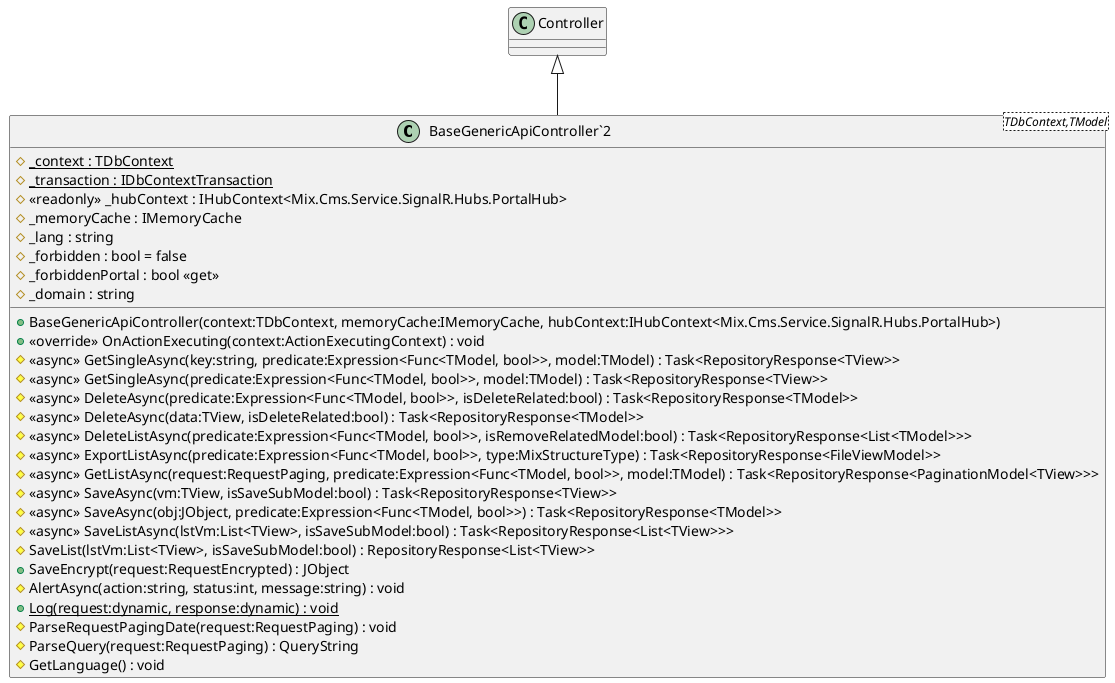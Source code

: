@startuml
class "BaseGenericApiController`2"<TDbContext,TModel> {
    # {static} _context : TDbContext
    # {static} _transaction : IDbContextTransaction
    # <<readonly>> _hubContext : IHubContext<Mix.Cms.Service.SignalR.Hubs.PortalHub>
    # _memoryCache : IMemoryCache
    # _lang : string
    # _forbidden : bool = false
    # _forbiddenPortal : bool <<get>>
    # _domain : string
    + BaseGenericApiController(context:TDbContext, memoryCache:IMemoryCache, hubContext:IHubContext<Mix.Cms.Service.SignalR.Hubs.PortalHub>)
    + <<override>> OnActionExecuting(context:ActionExecutingContext) : void
    # <<async>> GetSingleAsync(key:string, predicate:Expression<Func<TModel, bool>>, model:TModel) : Task<RepositoryResponse<TView>>
    # <<async>> GetSingleAsync(predicate:Expression<Func<TModel, bool>>, model:TModel) : Task<RepositoryResponse<TView>>
    # <<async>> DeleteAsync(predicate:Expression<Func<TModel, bool>>, isDeleteRelated:bool) : Task<RepositoryResponse<TModel>>
    # <<async>> DeleteAsync(data:TView, isDeleteRelated:bool) : Task<RepositoryResponse<TModel>>
    # <<async>> DeleteListAsync(predicate:Expression<Func<TModel, bool>>, isRemoveRelatedModel:bool) : Task<RepositoryResponse<List<TModel>>>
    # <<async>> ExportListAsync(predicate:Expression<Func<TModel, bool>>, type:MixStructureType) : Task<RepositoryResponse<FileViewModel>>
    # <<async>> GetListAsync(request:RequestPaging, predicate:Expression<Func<TModel, bool>>, model:TModel) : Task<RepositoryResponse<PaginationModel<TView>>>
    # <<async>> SaveAsync(vm:TView, isSaveSubModel:bool) : Task<RepositoryResponse<TView>>
    # <<async>> SaveAsync(obj:JObject, predicate:Expression<Func<TModel, bool>>) : Task<RepositoryResponse<TModel>>
    # <<async>> SaveListAsync(lstVm:List<TView>, isSaveSubModel:bool) : Task<RepositoryResponse<List<TView>>>
    # SaveList(lstVm:List<TView>, isSaveSubModel:bool) : RepositoryResponse<List<TView>>
    + SaveEncrypt(request:RequestEncrypted) : JObject
    # AlertAsync(action:string, status:int, message:string) : void
    + {static} Log(request:dynamic, response:dynamic) : void
    # ParseRequestPagingDate(request:RequestPaging) : void
    # ParseQuery(request:RequestPaging) : QueryString
    # GetLanguage() : void
}
Controller <|-- "BaseGenericApiController`2"
@enduml
